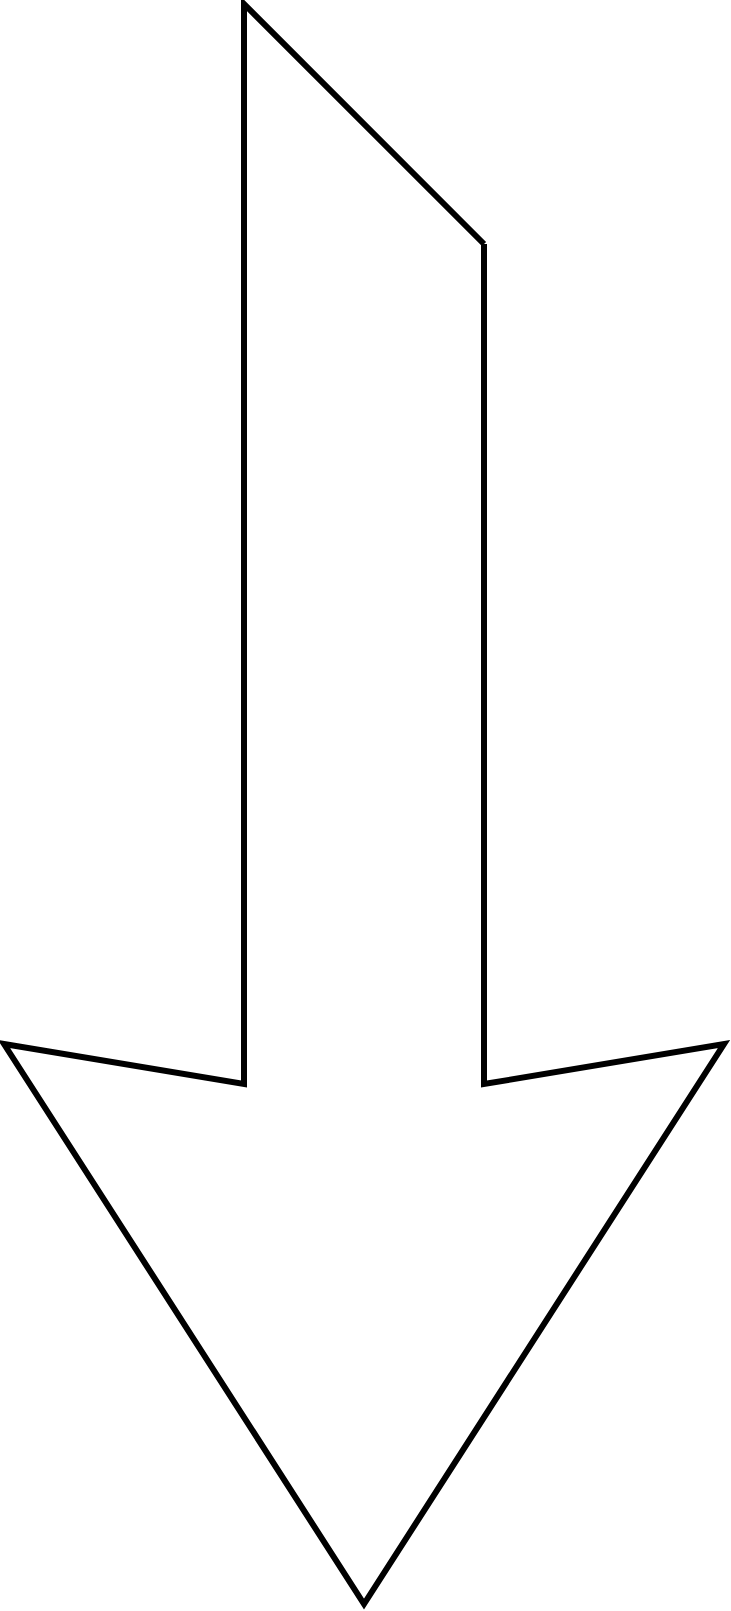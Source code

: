 <mxfile version="13.9.9" type="device"><diagram id="UTqwhnG8u9Eu4laCY1bZ" name="Page-1"><mxGraphModel dx="1024" dy="592" grid="1" gridSize="10" guides="1" tooltips="1" connect="1" arrows="1" fold="1" page="1" pageScale="1" pageWidth="850" pageHeight="1100" math="0" shadow="0"><root><mxCell id="0"/><mxCell id="1" parent="0"/><mxCell id="4Zf8_ws_lKedpI1JfjvA-1" value="" style="endArrow=none;html=1;rounded=0;strokeWidth=3;" edge="1" parent="1"><mxGeometry width="50" height="50" relative="1" as="geometry"><mxPoint x="280" y="160" as="sourcePoint"/><mxPoint x="280" y="160" as="targetPoint"/><Array as="points"><mxPoint x="160" y="40"/><mxPoint x="160" y="580"/><mxPoint x="40" y="560"/><mxPoint x="220" y="840"/><mxPoint x="400" y="560"/><mxPoint x="280" y="580"/></Array></mxGeometry></mxCell></root></mxGraphModel></diagram></mxfile>